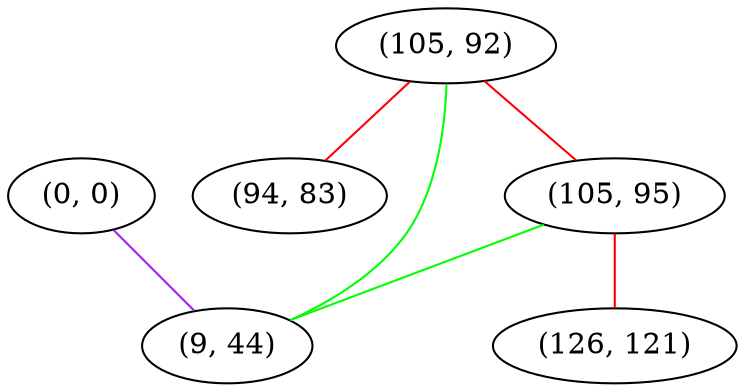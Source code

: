 graph "" {
"(0, 0)";
"(105, 92)";
"(105, 95)";
"(94, 83)";
"(126, 121)";
"(9, 44)";
"(0, 0)" -- "(9, 44)"  [color=purple, key=0, weight=4];
"(105, 92)" -- "(94, 83)"  [color=red, key=0, weight=1];
"(105, 92)" -- "(9, 44)"  [color=green, key=0, weight=2];
"(105, 92)" -- "(105, 95)"  [color=red, key=0, weight=1];
"(105, 95)" -- "(126, 121)"  [color=red, key=0, weight=1];
"(105, 95)" -- "(9, 44)"  [color=green, key=0, weight=2];
}

